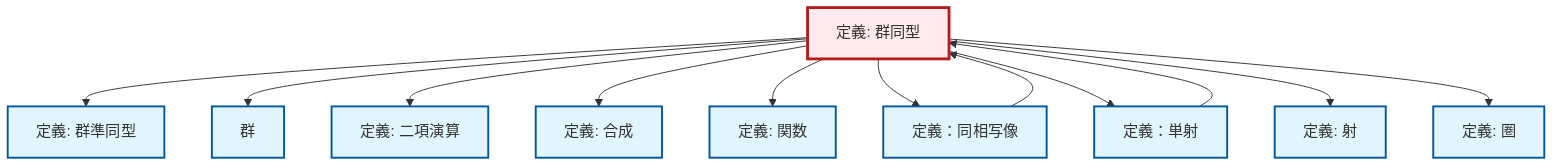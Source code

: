 graph TD
    classDef definition fill:#e1f5fe,stroke:#01579b,stroke-width:2px
    classDef theorem fill:#f3e5f5,stroke:#4a148c,stroke-width:2px
    classDef axiom fill:#fff3e0,stroke:#e65100,stroke-width:2px
    classDef example fill:#e8f5e9,stroke:#1b5e20,stroke-width:2px
    classDef current fill:#ffebee,stroke:#b71c1c,stroke-width:3px
    def-isomorphism["定義: 群同型"]:::definition
    def-category["定義: 圏"]:::definition
    def-function["定義: 関数"]:::definition
    def-group["群"]:::definition
    def-homomorphism["定義: 群準同型"]:::definition
    def-homeomorphism["定義：同相写像"]:::definition
    def-morphism["定義: 射"]:::definition
    def-monomorphism["定義：単射"]:::definition
    def-composition["定義: 合成"]:::definition
    def-binary-operation["定義: 二項演算"]:::definition
    def-isomorphism --> def-homomorphism
    def-isomorphism --> def-group
    def-isomorphism --> def-binary-operation
    def-isomorphism --> def-composition
    def-isomorphism --> def-function
    def-monomorphism --> def-isomorphism
    def-isomorphism --> def-homeomorphism
    def-homeomorphism --> def-isomorphism
    def-isomorphism --> def-monomorphism
    def-isomorphism --> def-morphism
    def-isomorphism --> def-category
    class def-isomorphism current